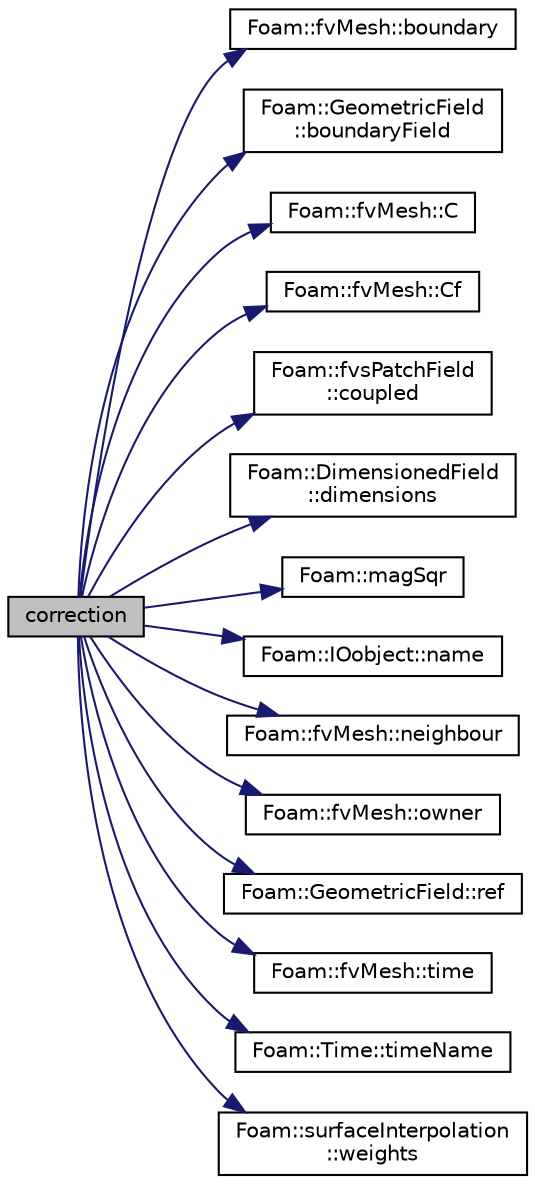 digraph "correction"
{
  bgcolor="transparent";
  edge [fontname="Helvetica",fontsize="10",labelfontname="Helvetica",labelfontsize="10"];
  node [fontname="Helvetica",fontsize="10",shape=record];
  rankdir="LR";
  Node1 [label="correction",height=0.2,width=0.4,color="black", fillcolor="grey75", style="filled" fontcolor="black"];
  Node1 -> Node2 [color="midnightblue",fontsize="10",style="solid",fontname="Helvetica"];
  Node2 [label="Foam::fvMesh::boundary",height=0.2,width=0.4,color="black",URL="$classFoam_1_1fvMesh.html#a971347d65410875e38ea654dfd193a19",tooltip="Return reference to boundary mesh. "];
  Node1 -> Node3 [color="midnightblue",fontsize="10",style="solid",fontname="Helvetica"];
  Node3 [label="Foam::GeometricField\l::boundaryField",height=0.2,width=0.4,color="black",URL="$classFoam_1_1GeometricField.html#a6987ef31fb532d0fc43c84eca14fe558",tooltip="Return const-reference to the boundary field. "];
  Node1 -> Node4 [color="midnightblue",fontsize="10",style="solid",fontname="Helvetica"];
  Node4 [label="Foam::fvMesh::C",height=0.2,width=0.4,color="black",URL="$classFoam_1_1fvMesh.html#a206b1ae5b1c254da85a9666d0a9dc979",tooltip="Return cell centres as volVectorField. "];
  Node1 -> Node5 [color="midnightblue",fontsize="10",style="solid",fontname="Helvetica"];
  Node5 [label="Foam::fvMesh::Cf",height=0.2,width=0.4,color="black",URL="$classFoam_1_1fvMesh.html#a55b2f2234821e5951539e222746c0a0b",tooltip="Return face centres as surfaceVectorField. "];
  Node1 -> Node6 [color="midnightblue",fontsize="10",style="solid",fontname="Helvetica"];
  Node6 [label="Foam::fvsPatchField\l::coupled",height=0.2,width=0.4,color="black",URL="$classFoam_1_1fvsPatchField.html#acffd678e538fc569f301aacdb4f019b7",tooltip="Return true if this patch field is coupled. "];
  Node1 -> Node7 [color="midnightblue",fontsize="10",style="solid",fontname="Helvetica"];
  Node7 [label="Foam::DimensionedField\l::dimensions",height=0.2,width=0.4,color="black",URL="$classFoam_1_1DimensionedField.html#a6098093e7de06370342a85cfae8b31f5",tooltip="Return dimensions. "];
  Node1 -> Node8 [color="midnightblue",fontsize="10",style="solid",fontname="Helvetica"];
  Node8 [label="Foam::magSqr",height=0.2,width=0.4,color="black",URL="$namespaceFoam.html#a7e96c2b6f66f356ef358f08e65cb8ace"];
  Node1 -> Node9 [color="midnightblue",fontsize="10",style="solid",fontname="Helvetica"];
  Node9 [label="Foam::IOobject::name",height=0.2,width=0.4,color="black",URL="$classFoam_1_1IOobject.html#a6d60057c26042eaf7fa1b3b6fb07b582",tooltip="Return name. "];
  Node1 -> Node10 [color="midnightblue",fontsize="10",style="solid",fontname="Helvetica"];
  Node10 [label="Foam::fvMesh::neighbour",height=0.2,width=0.4,color="black",URL="$classFoam_1_1fvMesh.html#a942a1cffef163625ee3408ae1f057dec",tooltip="Internal face neighbour. "];
  Node1 -> Node11 [color="midnightblue",fontsize="10",style="solid",fontname="Helvetica"];
  Node11 [label="Foam::fvMesh::owner",height=0.2,width=0.4,color="black",URL="$classFoam_1_1fvMesh.html#a81b70644afb4bbfce365e57592142fcc",tooltip="Internal face owner. Note bypassing virtual mechanism so. "];
  Node1 -> Node12 [color="midnightblue",fontsize="10",style="solid",fontname="Helvetica"];
  Node12 [label="Foam::GeometricField::ref",height=0.2,width=0.4,color="black",URL="$classFoam_1_1GeometricField.html#a77a3ea1ce7e2adc04d27301292b095ae",tooltip="Return a reference to the dimensioned internal field. "];
  Node1 -> Node13 [color="midnightblue",fontsize="10",style="solid",fontname="Helvetica"];
  Node13 [label="Foam::fvMesh::time",height=0.2,width=0.4,color="black",URL="$classFoam_1_1fvMesh.html#a48fcf6de2789aff6b430b5fc1a05693f",tooltip="Return the top-level database. "];
  Node1 -> Node14 [color="midnightblue",fontsize="10",style="solid",fontname="Helvetica"];
  Node14 [label="Foam::Time::timeName",height=0.2,width=0.4,color="black",URL="$classFoam_1_1Time.html#a882e958c2f124b46fdb52dd241ec0ca3",tooltip="Return time name of given scalar time formatted with the given precision. "];
  Node1 -> Node15 [color="midnightblue",fontsize="10",style="solid",fontname="Helvetica"];
  Node15 [label="Foam::surfaceInterpolation\l::weights",height=0.2,width=0.4,color="black",URL="$classFoam_1_1surfaceInterpolation.html#a96017a28681b6fc563b59084e7add65e",tooltip="Return reference to linear difference weighting factors. "];
}
